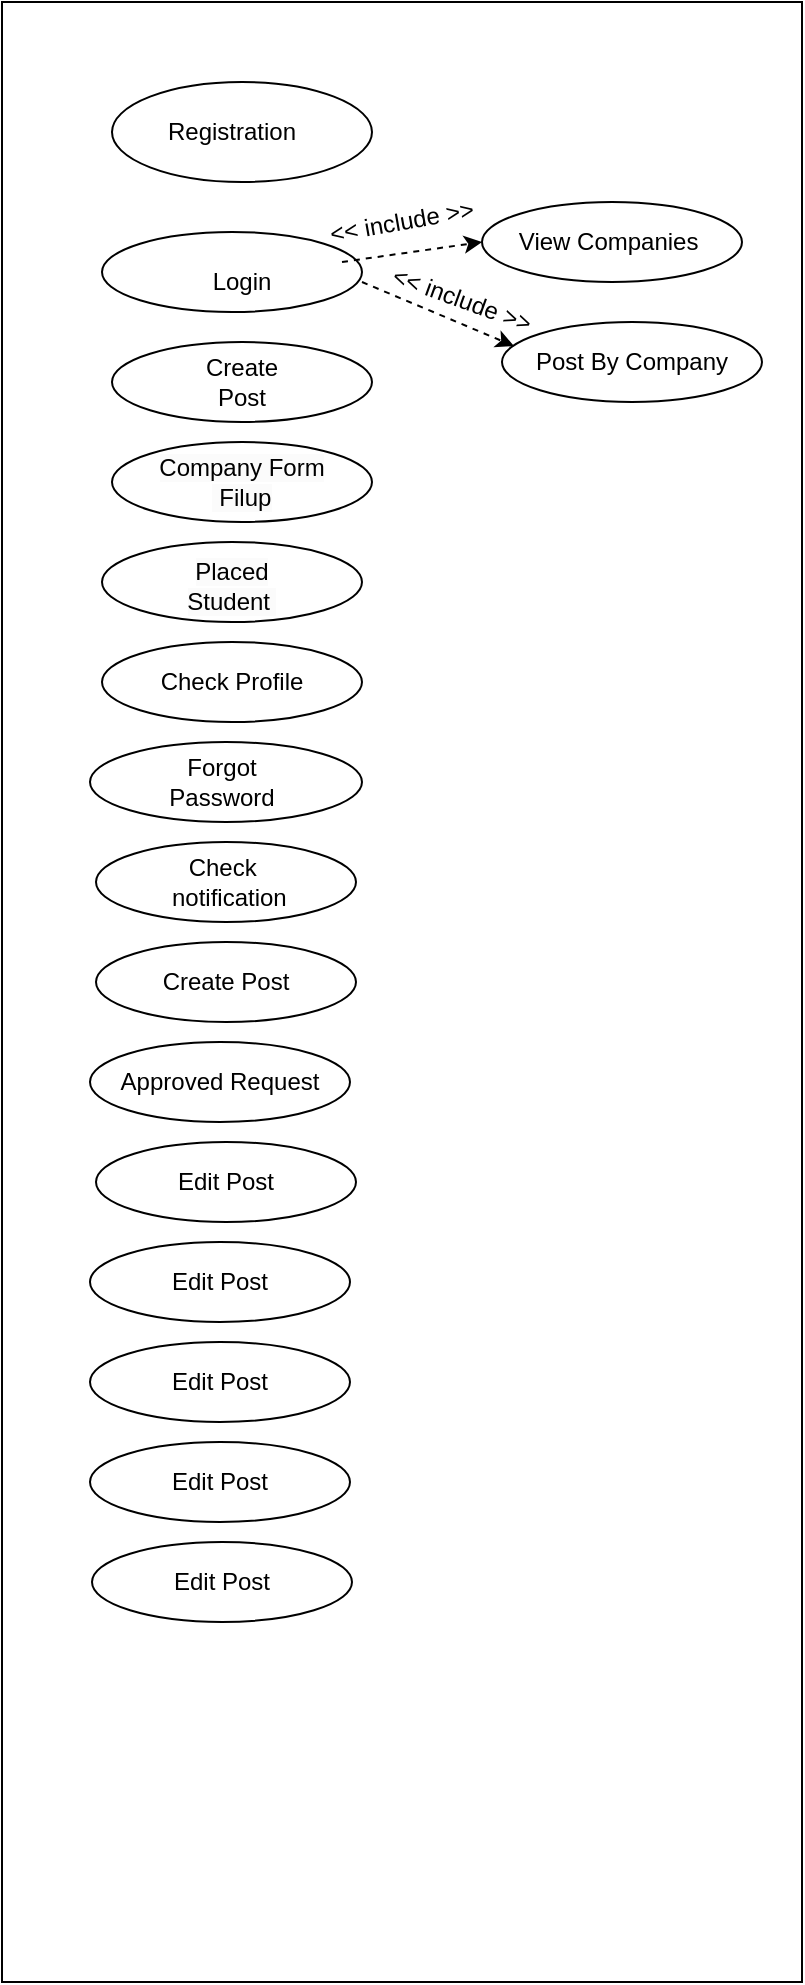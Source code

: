 <mxfile version="24.4.4" type="github">
  <diagram name="Page-1" id="km0xNDUY68IPDETmI-j8">
    <mxGraphModel dx="880" dy="468" grid="1" gridSize="10" guides="1" tooltips="1" connect="1" arrows="1" fold="1" page="1" pageScale="1" pageWidth="827" pageHeight="1169" math="0" shadow="0">
      <root>
        <mxCell id="0" />
        <mxCell id="1" parent="0" />
        <mxCell id="NNw7aEnBFesRzaQV4K_Q-4" value="&lt;br&gt;&lt;div&gt;&lt;br/&gt;&lt;/div&gt;" style="rounded=0;whiteSpace=wrap;html=1;" vertex="1" parent="1">
          <mxGeometry x="240" y="130" width="400" height="990" as="geometry" />
        </mxCell>
        <mxCell id="NNw7aEnBFesRzaQV4K_Q-5" value="" style="ellipse;whiteSpace=wrap;html=1;" vertex="1" parent="1">
          <mxGeometry x="295" y="170" width="130" height="50" as="geometry" />
        </mxCell>
        <mxCell id="NNw7aEnBFesRzaQV4K_Q-6" value="Registration" style="text;html=1;align=center;verticalAlign=middle;whiteSpace=wrap;rounded=0;" vertex="1" parent="1">
          <mxGeometry x="325" y="180" width="60" height="30" as="geometry" />
        </mxCell>
        <mxCell id="NNw7aEnBFesRzaQV4K_Q-7" value="" style="ellipse;whiteSpace=wrap;html=1;" vertex="1" parent="1">
          <mxGeometry x="290" y="245" width="130" height="40" as="geometry" />
        </mxCell>
        <mxCell id="NNw7aEnBFesRzaQV4K_Q-8" value="Login" style="text;html=1;align=center;verticalAlign=middle;whiteSpace=wrap;rounded=0;" vertex="1" parent="1">
          <mxGeometry x="330" y="255" width="60" height="30" as="geometry" />
        </mxCell>
        <mxCell id="NNw7aEnBFesRzaQV4K_Q-9" value="" style="ellipse;whiteSpace=wrap;html=1;" vertex="1" parent="1">
          <mxGeometry x="295" y="300" width="130" height="40" as="geometry" />
        </mxCell>
        <mxCell id="NNw7aEnBFesRzaQV4K_Q-11" value="&lt;br&gt;&lt;span style=&quot;color: rgb(0, 0, 0); font-family: Helvetica; font-size: 12px; font-style: normal; font-variant-ligatures: normal; font-variant-caps: normal; font-weight: 400; letter-spacing: normal; orphans: 2; text-align: center; text-indent: 0px; text-transform: none; widows: 2; word-spacing: 0px; -webkit-text-stroke-width: 0px; white-space: normal; background-color: rgb(251, 251, 251); text-decoration-thickness: initial; text-decoration-style: initial; text-decoration-color: initial; display: inline !important; float: none;&quot;&gt;Company Form&lt;/span&gt;&lt;div&gt;&lt;span style=&quot;color: rgb(0, 0, 0); font-family: Helvetica; font-size: 12px; font-style: normal; font-variant-ligatures: normal; font-variant-caps: normal; font-weight: 400; letter-spacing: normal; orphans: 2; text-align: center; text-indent: 0px; text-transform: none; widows: 2; word-spacing: 0px; -webkit-text-stroke-width: 0px; white-space: normal; background-color: rgb(251, 251, 251); text-decoration-thickness: initial; text-decoration-style: initial; text-decoration-color: initial; display: inline !important; float: none;&quot;&gt;&amp;nbsp;Filup&lt;/span&gt;&lt;br&gt;&lt;br&gt;&lt;/div&gt;" style="ellipse;whiteSpace=wrap;html=1;" vertex="1" parent="1">
          <mxGeometry x="295" y="350" width="130" height="40" as="geometry" />
        </mxCell>
        <mxCell id="NNw7aEnBFesRzaQV4K_Q-13" value="" style="ellipse;whiteSpace=wrap;html=1;" vertex="1" parent="1">
          <mxGeometry x="290" y="400" width="130" height="40" as="geometry" />
        </mxCell>
        <mxCell id="NNw7aEnBFesRzaQV4K_Q-15" value="Check Profile" style="ellipse;whiteSpace=wrap;html=1;" vertex="1" parent="1">
          <mxGeometry x="290" y="450" width="130" height="40" as="geometry" />
        </mxCell>
        <mxCell id="NNw7aEnBFesRzaQV4K_Q-16" value="&lt;br&gt;&lt;span style=&quot;color: rgb(0, 0, 0); font-family: Helvetica; font-size: 12px; font-style: normal; font-variant-ligatures: normal; font-variant-caps: normal; font-weight: 400; letter-spacing: normal; orphans: 2; text-align: center; text-indent: 0px; text-transform: none; widows: 2; word-spacing: 0px; -webkit-text-stroke-width: 0px; white-space: normal; background-color: rgb(251, 251, 251); text-decoration-thickness: initial; text-decoration-style: initial; text-decoration-color: initial; display: inline !important; float: none;&quot;&gt;Placed Student&amp;nbsp;&lt;/span&gt;" style="text;html=1;align=center;verticalAlign=middle;whiteSpace=wrap;rounded=0;" vertex="1" parent="1">
          <mxGeometry x="325" y="400" width="60" height="30" as="geometry" />
        </mxCell>
        <mxCell id="NNw7aEnBFesRzaQV4K_Q-19" value="Check&amp;nbsp;&lt;div&gt;&amp;nbsp;notification&lt;/div&gt;" style="ellipse;whiteSpace=wrap;html=1;" vertex="1" parent="1">
          <mxGeometry x="287" y="550" width="130" height="40" as="geometry" />
        </mxCell>
        <mxCell id="NNw7aEnBFesRzaQV4K_Q-21" value="" style="ellipse;whiteSpace=wrap;html=1;" vertex="1" parent="1">
          <mxGeometry x="284" y="500" width="136" height="40" as="geometry" />
        </mxCell>
        <mxCell id="NNw7aEnBFesRzaQV4K_Q-22" value="Forgot Password" style="text;html=1;align=center;verticalAlign=middle;whiteSpace=wrap;rounded=0;" vertex="1" parent="1">
          <mxGeometry x="320" y="505" width="60" height="30" as="geometry" />
        </mxCell>
        <mxCell id="NNw7aEnBFesRzaQV4K_Q-24" value="Create Post" style="ellipse;whiteSpace=wrap;html=1;" vertex="1" parent="1">
          <mxGeometry x="287" y="600" width="130" height="40" as="geometry" />
        </mxCell>
        <mxCell id="NNw7aEnBFesRzaQV4K_Q-25" value="Approved Request" style="ellipse;whiteSpace=wrap;html=1;" vertex="1" parent="1">
          <mxGeometry x="284" y="650" width="130" height="40" as="geometry" />
        </mxCell>
        <mxCell id="NNw7aEnBFesRzaQV4K_Q-26" value="Edit Post" style="ellipse;whiteSpace=wrap;html=1;" vertex="1" parent="1">
          <mxGeometry x="287" y="700" width="130" height="40" as="geometry" />
        </mxCell>
        <mxCell id="NNw7aEnBFesRzaQV4K_Q-28" value="View Companies&amp;nbsp;" style="ellipse;whiteSpace=wrap;html=1;" vertex="1" parent="1">
          <mxGeometry x="480" y="230" width="130" height="40" as="geometry" />
        </mxCell>
        <mxCell id="NNw7aEnBFesRzaQV4K_Q-29" value="Post By Company" style="ellipse;whiteSpace=wrap;html=1;" vertex="1" parent="1">
          <mxGeometry x="490" y="290" width="130" height="40" as="geometry" />
        </mxCell>
        <mxCell id="NNw7aEnBFesRzaQV4K_Q-30" value="" style="html=1;labelBackgroundColor=#ffffff;startArrow=none;startFill=0;startSize=6;endArrow=classic;endFill=1;endSize=6;jettySize=auto;orthogonalLoop=1;strokeWidth=1;dashed=1;fontSize=14;rounded=0;entryX=0;entryY=0.5;entryDx=0;entryDy=0;" edge="1" parent="1" target="NNw7aEnBFesRzaQV4K_Q-28">
          <mxGeometry width="60" height="60" relative="1" as="geometry">
            <mxPoint x="410" y="260" as="sourcePoint" />
            <mxPoint x="470" y="200" as="targetPoint" />
          </mxGeometry>
        </mxCell>
        <mxCell id="NNw7aEnBFesRzaQV4K_Q-31" value="" style="html=1;labelBackgroundColor=#ffffff;startArrow=none;startFill=0;startSize=6;endArrow=classic;endFill=1;endSize=6;jettySize=auto;orthogonalLoop=1;strokeWidth=1;dashed=1;fontSize=14;rounded=0;entryX=0.046;entryY=0.3;entryDx=0;entryDy=0;entryPerimeter=0;" edge="1" parent="1" target="NNw7aEnBFesRzaQV4K_Q-29">
          <mxGeometry width="60" height="60" relative="1" as="geometry">
            <mxPoint x="420" y="270" as="sourcePoint" />
            <mxPoint x="490" y="260" as="targetPoint" />
          </mxGeometry>
        </mxCell>
        <mxCell id="NNw7aEnBFesRzaQV4K_Q-34" value="&amp;lt;&amp;lt; include &amp;gt;&amp;gt;" style="text;html=1;align=center;verticalAlign=middle;whiteSpace=wrap;rounded=0;rotation=-10;" vertex="1" parent="1">
          <mxGeometry x="400" y="230" width="80" height="20" as="geometry" />
        </mxCell>
        <mxCell id="NNw7aEnBFesRzaQV4K_Q-35" value="&amp;lt;&amp;lt; include &amp;gt;&amp;gt;" style="text;html=1;align=center;verticalAlign=middle;whiteSpace=wrap;rounded=0;rotation=20;" vertex="1" parent="1">
          <mxGeometry x="430" y="269" width="80" height="20" as="geometry" />
        </mxCell>
        <mxCell id="NNw7aEnBFesRzaQV4K_Q-36" value="Create Post" style="text;html=1;align=center;verticalAlign=middle;whiteSpace=wrap;rounded=0;" vertex="1" parent="1">
          <mxGeometry x="330" y="305" width="60" height="30" as="geometry" />
        </mxCell>
        <mxCell id="NNw7aEnBFesRzaQV4K_Q-42" value="Edit Post" style="ellipse;whiteSpace=wrap;html=1;" vertex="1" parent="1">
          <mxGeometry x="284" y="750" width="130" height="40" as="geometry" />
        </mxCell>
        <mxCell id="NNw7aEnBFesRzaQV4K_Q-43" value="Edit Post" style="ellipse;whiteSpace=wrap;html=1;" vertex="1" parent="1">
          <mxGeometry x="284" y="800" width="130" height="40" as="geometry" />
        </mxCell>
        <mxCell id="NNw7aEnBFesRzaQV4K_Q-44" value="Edit Post" style="ellipse;whiteSpace=wrap;html=1;" vertex="1" parent="1">
          <mxGeometry x="284" y="850" width="130" height="40" as="geometry" />
        </mxCell>
        <mxCell id="NNw7aEnBFesRzaQV4K_Q-45" value="Edit Post" style="ellipse;whiteSpace=wrap;html=1;" vertex="1" parent="1">
          <mxGeometry x="285" y="900" width="130" height="40" as="geometry" />
        </mxCell>
      </root>
    </mxGraphModel>
  </diagram>
</mxfile>
